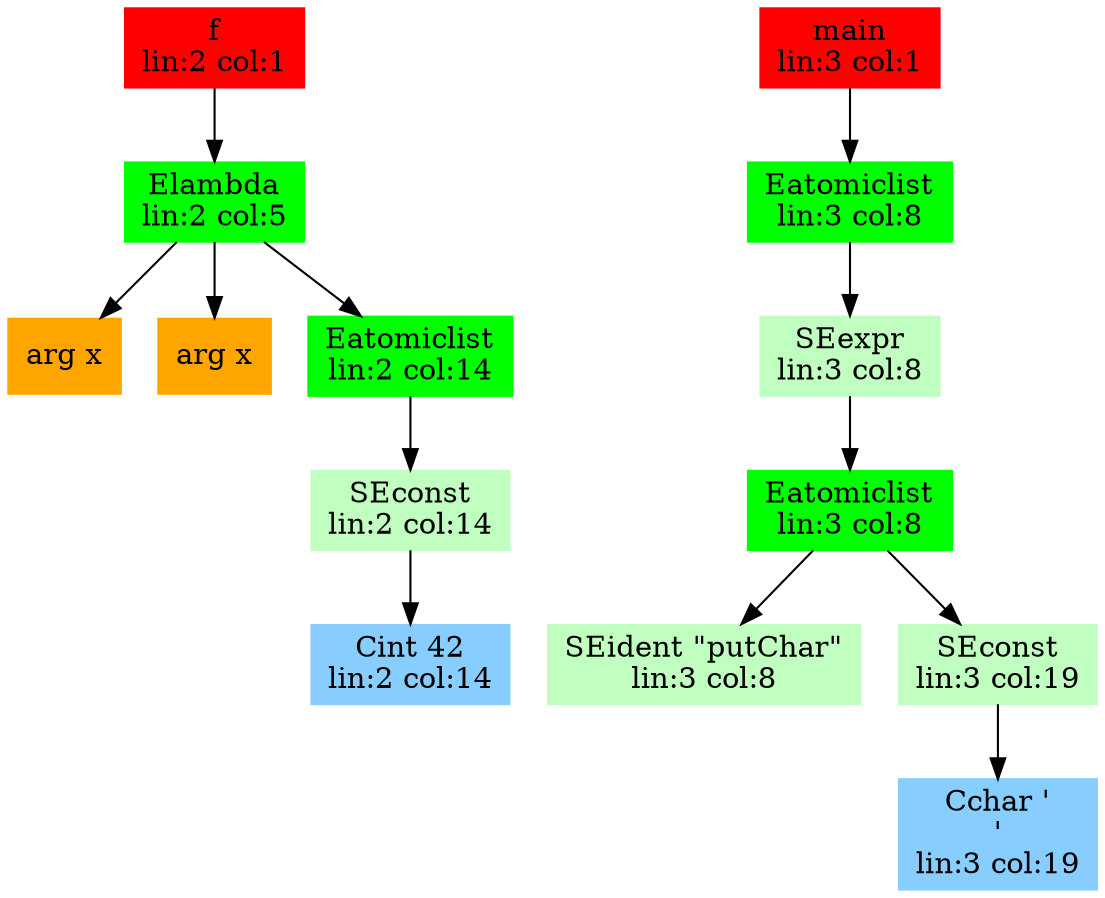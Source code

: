 digraph G {
node [shape=box]
0 [label="f
lin:2 col:1",color=red, style=filled]
1 [label="Elambda
lin:2 col:5",color=green,style=filled]
0 -> 1
2 [label="arg x",color=orange,style=filled]
1 -> 2
3 [label="arg x",color=orange,style=filled]
1 -> 3
4 [label="Eatomiclist
lin:2 col:14",color=green,style=filled]
1 -> 4
5 [label="SEconst
lin:2 col:14",color=darkseagreen1,style=filled]
4 -> 5
6 [label="Cint 42
lin:2 col:14",color=skyblue1,style=filled]
5 -> 6
7 [label="main
lin:3 col:1",color=red, style=filled]
8 [label="Eatomiclist
lin:3 col:8",color=green,style=filled]
7 -> 8
9 [label="SEexpr
lin:3 col:8",color=darkseagreen1,style=filled]
8 -> 9
10 [label="Eatomiclist
lin:3 col:8",color=green,style=filled]
9 -> 10
11 [label="SEident \"putChar\"
lin:3 col:8",color=darkseagreen1,style=filled]
10 -> 11
12 [label="SEconst
lin:3 col:19",color=darkseagreen1,style=filled]
10 -> 12
13 [label="Cchar '
'
lin:3 col:19",color=skyblue1,style=filled]
12 -> 13

}
